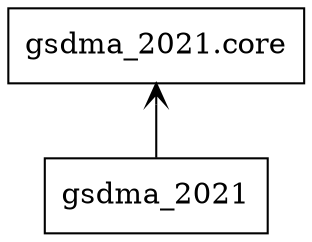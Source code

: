 digraph "packages_uml_gsdma_2021" {
rankdir=BT
charset="utf-8"
"gsdma_2021" [color="black", label="gsdma_2021", shape="box", style="solid"];
"gsdma_2021.core" [color="black", label="gsdma_2021.core", shape="box", style="solid"];
"gsdma_2021" -> "gsdma_2021.core" [arrowhead="open", arrowtail="none"];
}
